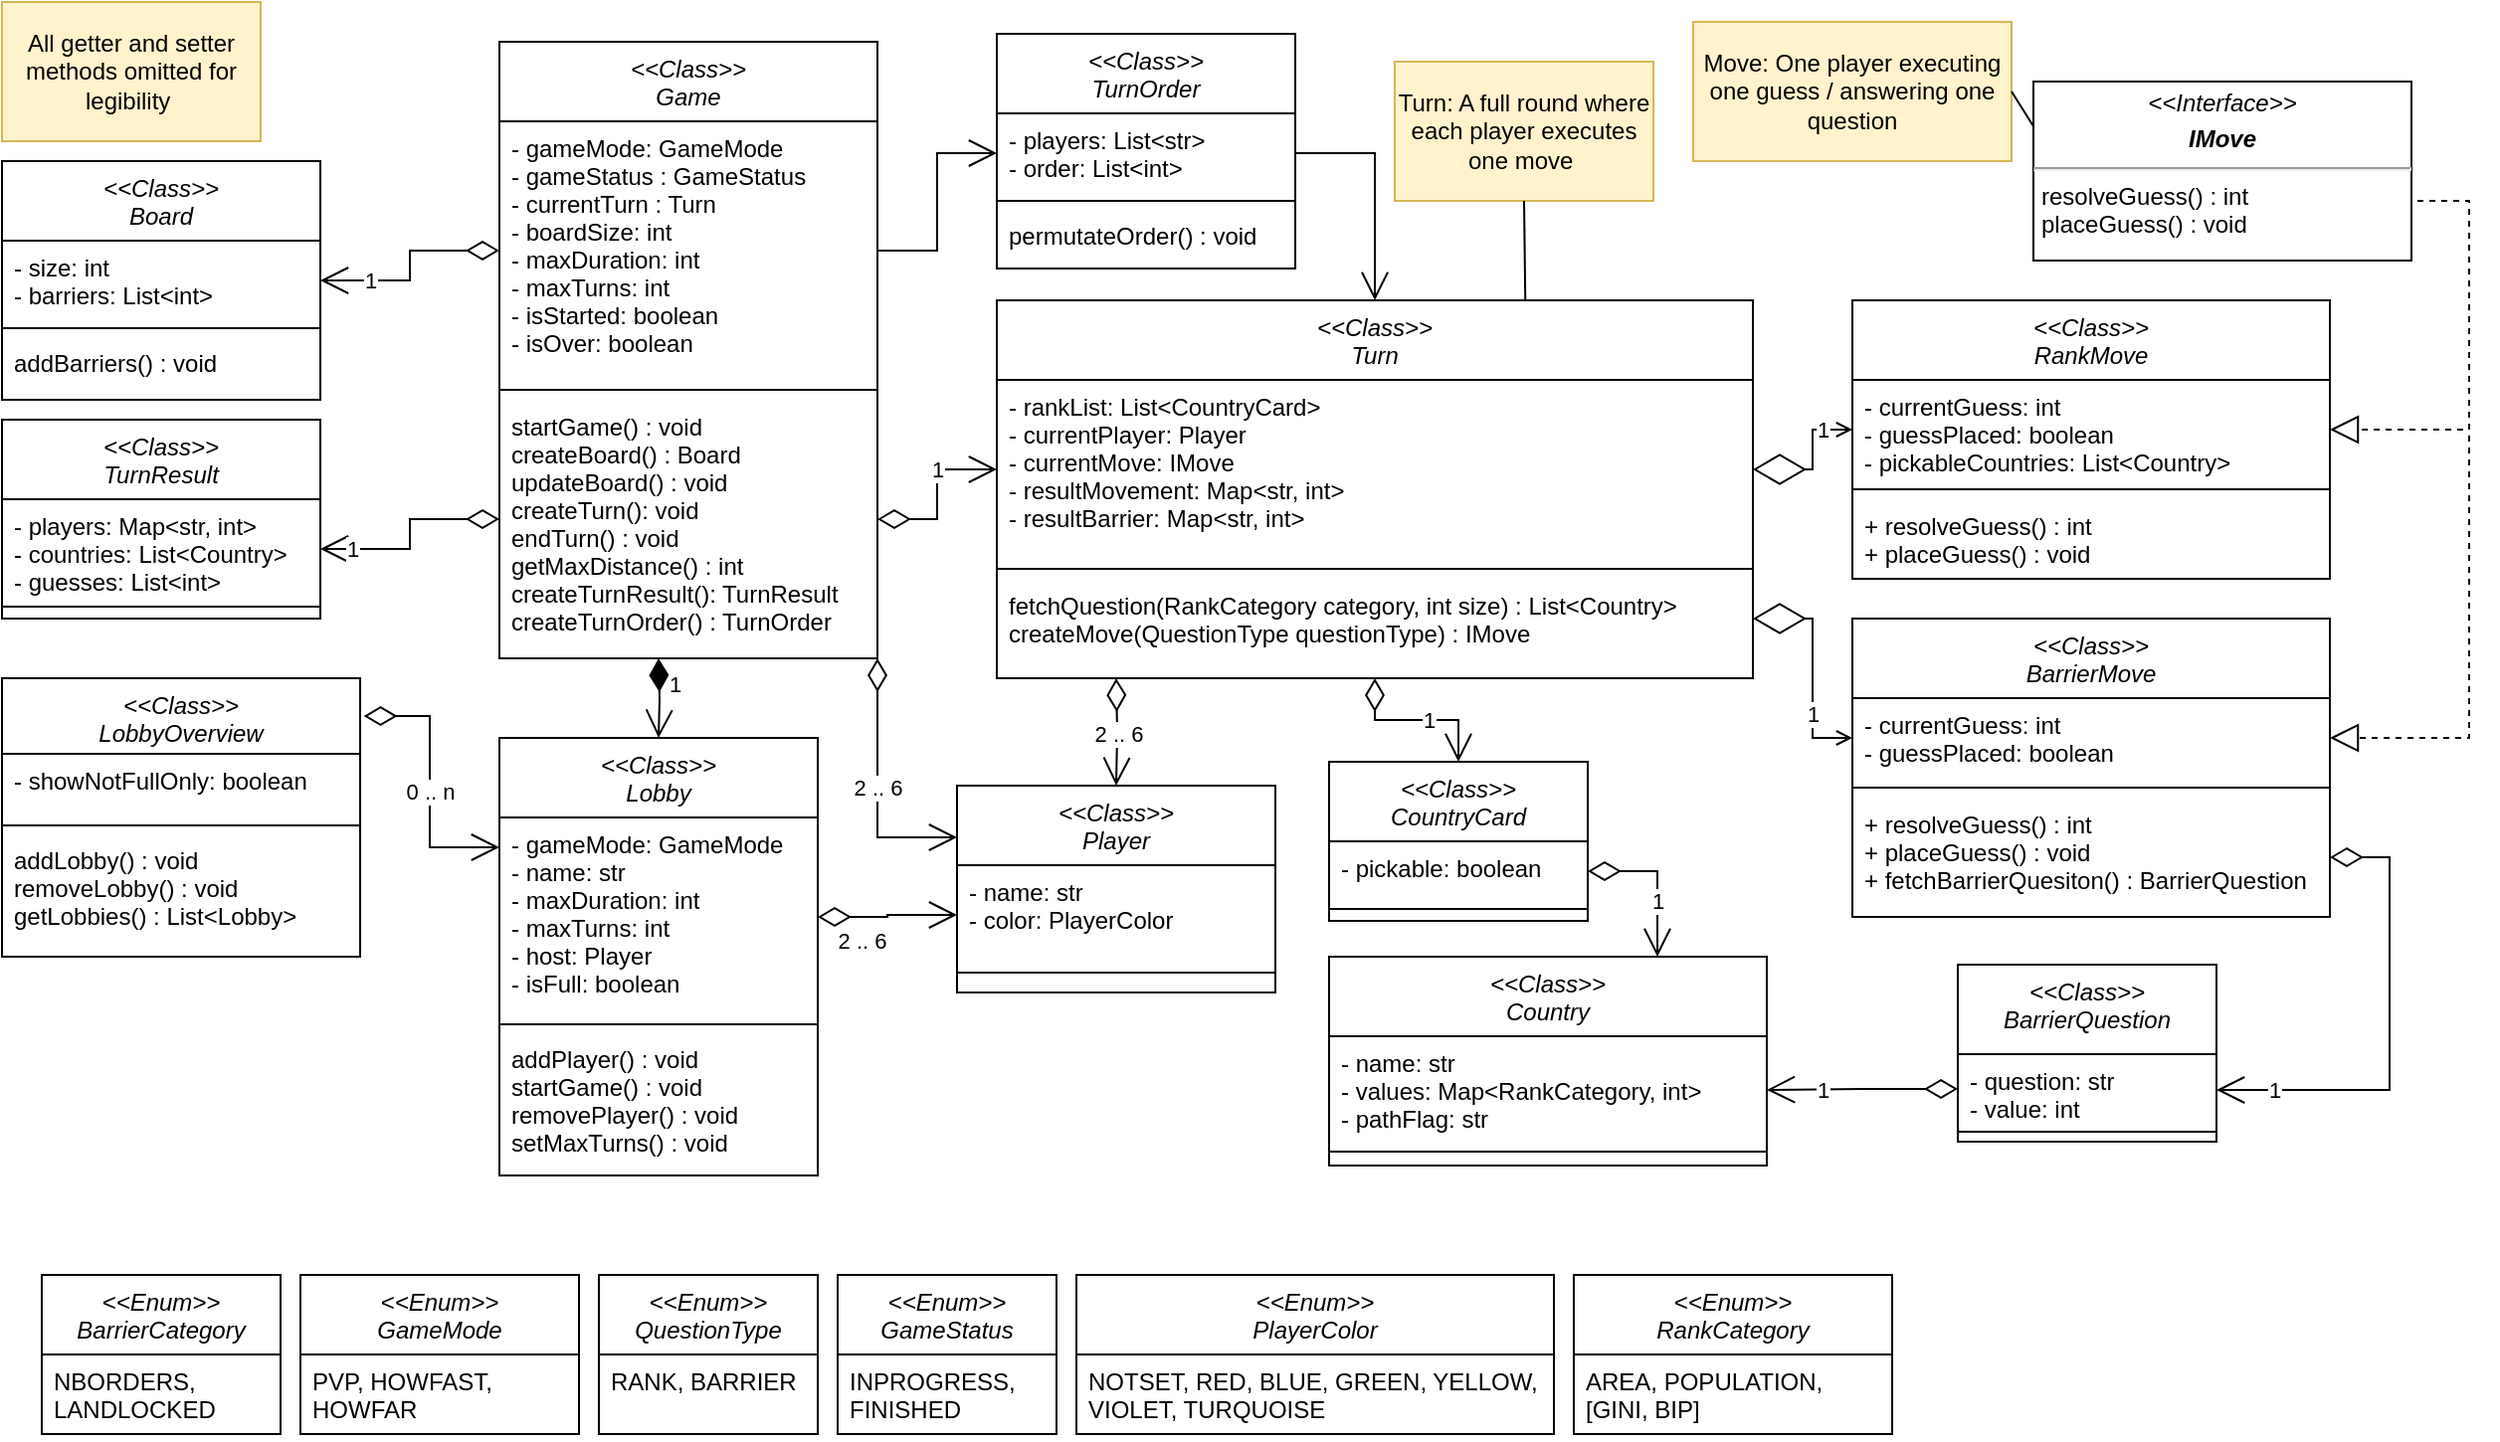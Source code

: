 <mxfile version="20.8.16" type="device"><diagram id="C5RBs43oDa-KdzZeNtuy" name="Page-1"><mxGraphModel dx="1975" dy="1074" grid="1" gridSize="10" guides="1" tooltips="1" connect="1" arrows="1" fold="1" page="1" pageScale="1" pageWidth="827" pageHeight="1169" math="0" shadow="0"><root><mxCell id="WIyWlLk6GJQsqaUBKTNV-0"/><mxCell id="WIyWlLk6GJQsqaUBKTNV-1" parent="WIyWlLk6GJQsqaUBKTNV-0"/><mxCell id="HiqtWE5lyesFxOpoId12-0" value="&lt;&lt;Class&gt;&gt;&#10;Lobby" style="swimlane;fontStyle=2;align=center;verticalAlign=top;childLayout=stackLayout;horizontal=1;startSize=40;horizontalStack=0;resizeParent=1;resizeLast=0;collapsible=1;marginBottom=0;rounded=0;shadow=0;strokeWidth=1;" parent="WIyWlLk6GJQsqaUBKTNV-1" vertex="1"><mxGeometry x="280" y="390" width="160" height="220" as="geometry"><mxRectangle x="230" y="140" width="160" height="26" as="alternateBounds"/></mxGeometry></mxCell><mxCell id="HiqtWE5lyesFxOpoId12-1" value="- gameMode: GameMode&#10;- name: str&#10;- maxDuration: int&#10;- maxTurns: int&#10;- host: Player&#10;- isFull: boolean" style="text;align=left;verticalAlign=top;spacingLeft=4;spacingRight=4;overflow=hidden;rotatable=0;points=[[0,0.5],[1,0.5]];portConstraint=eastwest;" parent="HiqtWE5lyesFxOpoId12-0" vertex="1"><mxGeometry y="40" width="160" height="100" as="geometry"/></mxCell><mxCell id="HiqtWE5lyesFxOpoId12-2" value="" style="line;html=1;strokeWidth=1;align=left;verticalAlign=middle;spacingTop=-1;spacingLeft=3;spacingRight=3;rotatable=0;labelPosition=right;points=[];portConstraint=eastwest;" parent="HiqtWE5lyesFxOpoId12-0" vertex="1"><mxGeometry y="140" width="160" height="8" as="geometry"/></mxCell><mxCell id="6ec-uytRPLtvJQE9oPAD-21" value="addPlayer() : void&#10;startGame() : void&#10;removePlayer() : void&#10;setMaxTurns() : void" style="text;align=left;verticalAlign=top;spacingLeft=4;spacingRight=4;overflow=hidden;rotatable=0;points=[[0,0.5],[1,0.5]];portConstraint=eastwest;" parent="HiqtWE5lyesFxOpoId12-0" vertex="1"><mxGeometry y="148" width="160" height="72" as="geometry"/></mxCell><mxCell id="HiqtWE5lyesFxOpoId12-6" value="&lt;&lt;Class&gt;&gt;&#10;Player" style="swimlane;fontStyle=2;align=center;verticalAlign=top;childLayout=stackLayout;horizontal=1;startSize=40;horizontalStack=0;resizeParent=1;resizeLast=0;collapsible=1;marginBottom=0;rounded=0;shadow=0;strokeWidth=1;" parent="WIyWlLk6GJQsqaUBKTNV-1" vertex="1"><mxGeometry x="510" y="414" width="160" height="104" as="geometry"><mxRectangle x="230" y="140" width="160" height="26" as="alternateBounds"/></mxGeometry></mxCell><mxCell id="HiqtWE5lyesFxOpoId12-7" value="- name: str&#10;- color: PlayerColor" style="text;align=left;verticalAlign=top;spacingLeft=4;spacingRight=4;overflow=hidden;rotatable=0;points=[[0,0.5],[1,0.5]];portConstraint=eastwest;" parent="HiqtWE5lyesFxOpoId12-6" vertex="1"><mxGeometry y="40" width="160" height="50" as="geometry"/></mxCell><mxCell id="HiqtWE5lyesFxOpoId12-8" value="" style="line;html=1;strokeWidth=1;align=left;verticalAlign=middle;spacingTop=-1;spacingLeft=3;spacingRight=3;rotatable=0;labelPosition=right;points=[];portConstraint=eastwest;" parent="HiqtWE5lyesFxOpoId12-6" vertex="1"><mxGeometry y="90" width="160" height="8" as="geometry"/></mxCell><mxCell id="HiqtWE5lyesFxOpoId12-12" value="&lt;&lt;Class&gt;&gt;&#10;LobbyOverview" style="swimlane;fontStyle=2;align=center;verticalAlign=top;childLayout=stackLayout;horizontal=1;startSize=38;horizontalStack=0;resizeParent=1;resizeLast=0;collapsible=1;marginBottom=0;rounded=0;shadow=0;strokeWidth=1;" parent="WIyWlLk6GJQsqaUBKTNV-1" vertex="1"><mxGeometry x="30" y="360" width="180" height="140" as="geometry"><mxRectangle x="230" y="140" width="160" height="26" as="alternateBounds"/></mxGeometry></mxCell><mxCell id="6ec-uytRPLtvJQE9oPAD-24" value="- showNotFullOnly: boolean" style="text;align=left;verticalAlign=top;spacingLeft=4;spacingRight=4;overflow=hidden;rotatable=0;points=[[0,0.5],[1,0.5]];portConstraint=eastwest;" parent="HiqtWE5lyesFxOpoId12-12" vertex="1"><mxGeometry y="38" width="180" height="32" as="geometry"/></mxCell><mxCell id="HiqtWE5lyesFxOpoId12-14" value="" style="line;html=1;strokeWidth=1;align=left;verticalAlign=middle;spacingTop=-1;spacingLeft=3;spacingRight=3;rotatable=0;labelPosition=right;points=[];portConstraint=eastwest;" parent="HiqtWE5lyesFxOpoId12-12" vertex="1"><mxGeometry y="70" width="180" height="8" as="geometry"/></mxCell><mxCell id="6ec-uytRPLtvJQE9oPAD-25" value="addLobby() : void&#10;removeLobby() : void&#10;getLobbies() : List&lt;Lobby&gt;" style="text;align=left;verticalAlign=top;spacingLeft=4;spacingRight=4;overflow=hidden;rotatable=0;points=[[0,0.5],[1,0.5]];portConstraint=eastwest;" parent="HiqtWE5lyesFxOpoId12-12" vertex="1"><mxGeometry y="78" width="180" height="62" as="geometry"/></mxCell><mxCell id="HiqtWE5lyesFxOpoId12-15" value="&lt;&lt;Class&gt;&gt;&#10;Board" style="swimlane;fontStyle=2;align=center;verticalAlign=top;childLayout=stackLayout;horizontal=1;startSize=40;horizontalStack=0;resizeParent=1;resizeLast=0;collapsible=1;marginBottom=0;rounded=0;shadow=0;strokeWidth=1;" parent="WIyWlLk6GJQsqaUBKTNV-1" vertex="1"><mxGeometry x="30" y="100" width="160" height="120" as="geometry"><mxRectangle x="230" y="140" width="160" height="26" as="alternateBounds"/></mxGeometry></mxCell><mxCell id="HiqtWE5lyesFxOpoId12-16" value="- size: int&#10;- barriers: List&lt;int&gt;" style="text;align=left;verticalAlign=top;spacingLeft=4;spacingRight=4;overflow=hidden;rotatable=0;points=[[0,0.5],[1,0.5]];portConstraint=eastwest;" parent="HiqtWE5lyesFxOpoId12-15" vertex="1"><mxGeometry y="40" width="160" height="40" as="geometry"/></mxCell><mxCell id="HiqtWE5lyesFxOpoId12-17" value="" style="line;html=1;strokeWidth=1;align=left;verticalAlign=middle;spacingTop=-1;spacingLeft=3;spacingRight=3;rotatable=0;labelPosition=right;points=[];portConstraint=eastwest;" parent="HiqtWE5lyesFxOpoId12-15" vertex="1"><mxGeometry y="80" width="160" height="8" as="geometry"/></mxCell><mxCell id="6ec-uytRPLtvJQE9oPAD-1" value="addBarriers() : void" style="text;align=left;verticalAlign=top;spacingLeft=4;spacingRight=4;overflow=hidden;rotatable=0;points=[[0,0.5],[1,0.5]];portConstraint=eastwest;" parent="HiqtWE5lyesFxOpoId12-15" vertex="1"><mxGeometry y="88" width="160" height="32" as="geometry"/></mxCell><mxCell id="HiqtWE5lyesFxOpoId12-18" value="&lt;&lt;Class&gt;&gt;&#10;TurnResult" style="swimlane;fontStyle=2;align=center;verticalAlign=top;childLayout=stackLayout;horizontal=1;startSize=40;horizontalStack=0;resizeParent=1;resizeLast=0;collapsible=1;marginBottom=0;rounded=0;shadow=0;strokeWidth=1;" parent="WIyWlLk6GJQsqaUBKTNV-1" vertex="1"><mxGeometry x="30" y="230" width="160" height="100" as="geometry"><mxRectangle x="230" y="140" width="160" height="26" as="alternateBounds"/></mxGeometry></mxCell><mxCell id="HiqtWE5lyesFxOpoId12-19" value="- players: Map&lt;str, int&gt;&#10;- countries: List&lt;Country&gt;&#10;- guesses: List&lt;int&gt;" style="text;align=left;verticalAlign=top;spacingLeft=4;spacingRight=4;overflow=hidden;rotatable=0;points=[[0,0.5],[1,0.5]];portConstraint=eastwest;" parent="HiqtWE5lyesFxOpoId12-18" vertex="1"><mxGeometry y="40" width="160" height="50" as="geometry"/></mxCell><mxCell id="HiqtWE5lyesFxOpoId12-20" value="" style="line;html=1;strokeWidth=1;align=left;verticalAlign=middle;spacingTop=-1;spacingLeft=3;spacingRight=3;rotatable=0;labelPosition=right;points=[];portConstraint=eastwest;" parent="HiqtWE5lyesFxOpoId12-18" vertex="1"><mxGeometry y="90" width="160" height="8" as="geometry"/></mxCell><mxCell id="HiqtWE5lyesFxOpoId12-22" value="&lt;&lt;Enum&gt;&gt;&#10;PlayerColor" style="swimlane;fontStyle=2;align=center;verticalAlign=top;childLayout=stackLayout;horizontal=1;startSize=40;horizontalStack=0;resizeParent=1;resizeLast=0;collapsible=1;marginBottom=0;rounded=0;shadow=0;strokeWidth=1;" parent="WIyWlLk6GJQsqaUBKTNV-1" vertex="1"><mxGeometry x="570" y="660" width="240" height="80" as="geometry"><mxRectangle x="230" y="140" width="160" height="26" as="alternateBounds"/></mxGeometry></mxCell><mxCell id="HiqtWE5lyesFxOpoId12-23" value="NOTSET, RED, BLUE, GREEN, YELLOW, VIOLET, TURQUOISE" style="text;align=left;verticalAlign=top;spacingLeft=4;spacingRight=4;overflow=hidden;rotatable=0;points=[[0,0.5],[1,0.5]];portConstraint=eastwest;whiteSpace=wrap;" parent="HiqtWE5lyesFxOpoId12-22" vertex="1"><mxGeometry y="40" width="240" height="40" as="geometry"/></mxCell><mxCell id="HiqtWE5lyesFxOpoId12-28" value="&lt;&lt;Class&gt;&gt;&#10;BarrierQuestion" style="swimlane;fontStyle=2;align=center;verticalAlign=top;childLayout=stackLayout;horizontal=1;startSize=45;horizontalStack=0;resizeParent=1;resizeLast=0;collapsible=1;marginBottom=0;rounded=0;shadow=0;strokeWidth=1;" parent="WIyWlLk6GJQsqaUBKTNV-1" vertex="1"><mxGeometry x="1013" y="504" width="130" height="89" as="geometry"><mxRectangle x="230" y="140" width="160" height="26" as="alternateBounds"/></mxGeometry></mxCell><mxCell id="HiqtWE5lyesFxOpoId12-29" value="- question: str&#10;- value: int" style="text;align=left;verticalAlign=top;spacingLeft=4;spacingRight=4;overflow=hidden;rotatable=0;points=[[0,0.5],[1,0.5]];portConstraint=eastwest;" parent="HiqtWE5lyesFxOpoId12-28" vertex="1"><mxGeometry y="45" width="130" height="35" as="geometry"/></mxCell><mxCell id="HiqtWE5lyesFxOpoId12-30" value="" style="line;html=1;strokeWidth=1;align=left;verticalAlign=middle;spacingTop=-1;spacingLeft=3;spacingRight=3;rotatable=0;labelPosition=right;points=[];portConstraint=eastwest;" parent="HiqtWE5lyesFxOpoId12-28" vertex="1"><mxGeometry y="80" width="130" height="8" as="geometry"/></mxCell><mxCell id="HiqtWE5lyesFxOpoId12-34" value="&lt;&lt;Class&gt;&gt;&#10;Country" style="swimlane;fontStyle=2;align=center;verticalAlign=top;childLayout=stackLayout;horizontal=1;startSize=40;horizontalStack=0;resizeParent=1;resizeLast=0;collapsible=1;marginBottom=0;rounded=0;shadow=0;strokeWidth=1;" parent="WIyWlLk6GJQsqaUBKTNV-1" vertex="1"><mxGeometry x="697" y="500" width="220" height="105" as="geometry"><mxRectangle x="230" y="140" width="160" height="26" as="alternateBounds"/></mxGeometry></mxCell><mxCell id="HiqtWE5lyesFxOpoId12-35" value="- name: str&#10;- values: Map&lt;RankCategory, int&gt;&#10;- pathFlag: str" style="text;align=left;verticalAlign=top;spacingLeft=4;spacingRight=4;overflow=hidden;rotatable=0;points=[[0,0.5],[1,0.5]];portConstraint=eastwest;" parent="HiqtWE5lyesFxOpoId12-34" vertex="1"><mxGeometry y="40" width="220" height="54" as="geometry"/></mxCell><mxCell id="HiqtWE5lyesFxOpoId12-36" value="" style="line;html=1;strokeWidth=1;align=left;verticalAlign=middle;spacingTop=-1;spacingLeft=3;spacingRight=3;rotatable=0;labelPosition=right;points=[];portConstraint=eastwest;" parent="HiqtWE5lyesFxOpoId12-34" vertex="1"><mxGeometry y="94" width="220" height="8" as="geometry"/></mxCell><mxCell id="HiqtWE5lyesFxOpoId12-41" value="&lt;&lt;Class&gt;&gt;&#10;Game" style="swimlane;fontStyle=2;align=center;verticalAlign=top;childLayout=stackLayout;horizontal=1;startSize=40;horizontalStack=0;resizeParent=1;resizeLast=0;collapsible=1;marginBottom=0;rounded=0;shadow=0;strokeWidth=1;" parent="WIyWlLk6GJQsqaUBKTNV-1" vertex="1"><mxGeometry x="280" y="40" width="190" height="310" as="geometry"><mxRectangle x="230" y="140" width="160" height="26" as="alternateBounds"/></mxGeometry></mxCell><mxCell id="HiqtWE5lyesFxOpoId12-60" value="- gameMode: GameMode&#10;- gameStatus : GameStatus&#10;- currentTurn : Turn&#10;- boardSize: int&#10;- maxDuration: int&#10;- maxTurns: int&#10;- isStarted: boolean&#10;- isOver: boolean" style="text;align=left;verticalAlign=top;spacingLeft=4;spacingRight=4;overflow=hidden;rotatable=0;points=[[0,0.5],[1,0.5]];portConstraint=eastwest;" parent="HiqtWE5lyesFxOpoId12-41" vertex="1"><mxGeometry y="40" width="190" height="130" as="geometry"/></mxCell><mxCell id="HiqtWE5lyesFxOpoId12-45" style="line;html=1;strokeWidth=1;align=left;verticalAlign=middle;spacingTop=-1;spacingLeft=3;spacingRight=3;rotatable=0;labelPosition=right;points=[];portConstraint=eastwest;" parent="HiqtWE5lyesFxOpoId12-41" vertex="1"><mxGeometry y="170" width="190" height="10" as="geometry"/></mxCell><mxCell id="HiqtWE5lyesFxOpoId12-47" value="startGame() : void&#10;createBoard() : Board&#10;updateBoard() : void&#10;createTurn(): void&#10;endTurn() : void&#10;getMaxDistance() : int&#10;createTurnResult(): TurnResult&#10;createTurnOrder() : TurnOrder" style="text;align=left;verticalAlign=top;spacingLeft=4;spacingRight=4;overflow=hidden;rotatable=0;points=[[0,0.5],[1,0.5]];portConstraint=eastwest;" parent="HiqtWE5lyesFxOpoId12-41" vertex="1"><mxGeometry y="180" width="190" height="120" as="geometry"/></mxCell><mxCell id="HiqtWE5lyesFxOpoId12-51" value="&lt;&lt;Class&gt;&gt;&#10;Turn" style="swimlane;fontStyle=2;align=center;verticalAlign=top;childLayout=stackLayout;horizontal=1;startSize=40;horizontalStack=0;resizeParent=1;resizeLast=0;collapsible=1;marginBottom=0;rounded=0;shadow=0;strokeWidth=1;" parent="WIyWlLk6GJQsqaUBKTNV-1" vertex="1"><mxGeometry x="530" y="170" width="380" height="190" as="geometry"><mxRectangle x="230" y="140" width="160" height="26" as="alternateBounds"/></mxGeometry></mxCell><mxCell id="HiqtWE5lyesFxOpoId12-42" value="- rankList: List&lt;CountryCard&gt;&#10;- currentPlayer: Player&#10;- currentMove: IMove&#10;- resultMovement: Map&lt;str, int&gt;&#10;- resultBarrier: Map&lt;str, int&gt;&#10;" style="text;align=left;verticalAlign=top;spacingLeft=4;spacingRight=4;overflow=hidden;rotatable=0;points=[[0,0.5],[1,0.5]];portConstraint=eastwest;" parent="HiqtWE5lyesFxOpoId12-51" vertex="1"><mxGeometry y="40" width="380" height="90" as="geometry"/></mxCell><mxCell id="HiqtWE5lyesFxOpoId12-57" style="line;html=1;strokeWidth=1;align=left;verticalAlign=middle;spacingTop=-1;spacingLeft=3;spacingRight=3;rotatable=0;labelPosition=right;points=[];portConstraint=eastwest;" parent="HiqtWE5lyesFxOpoId12-51" vertex="1"><mxGeometry y="130" width="380" height="10" as="geometry"/></mxCell><mxCell id="HiqtWE5lyesFxOpoId12-62" value="fetchQuestion(RankCategory category, int size) : List&lt;Country&gt;&#10;createMove(QuestionType questionType) : IMove" style="text;align=left;verticalAlign=top;spacingLeft=4;spacingRight=4;overflow=hidden;rotatable=0;points=[[0,0.5],[1,0.5]];portConstraint=eastwest;" parent="HiqtWE5lyesFxOpoId12-51" vertex="1"><mxGeometry y="140" width="380" height="40" as="geometry"/></mxCell><mxCell id="6ec-uytRPLtvJQE9oPAD-2" value="1" style="endArrow=open;html=1;endSize=12;startArrow=diamondThin;startSize=14;startFill=0;edgeStyle=orthogonalEdgeStyle;align=center;verticalAlign=middle;rounded=0;exitX=0;exitY=0.5;exitDx=0;exitDy=0;entryX=1;entryY=0.5;entryDx=0;entryDy=0;labelBackgroundColor=default;" parent="WIyWlLk6GJQsqaUBKTNV-1" source="HiqtWE5lyesFxOpoId12-60" target="HiqtWE5lyesFxOpoId12-16" edge="1"><mxGeometry x="0.527" relative="1" as="geometry"><mxPoint x="650" y="572.5" as="sourcePoint"/><mxPoint x="720" y="577.483" as="targetPoint"/><mxPoint as="offset"/></mxGeometry></mxCell><mxCell id="6ec-uytRPLtvJQE9oPAD-3" value="1" style="endArrow=open;html=1;endSize=12;startArrow=diamondThin;startSize=14;startFill=0;edgeStyle=orthogonalEdgeStyle;align=center;verticalAlign=middle;rounded=0;exitX=0;exitY=0.5;exitDx=0;exitDy=0;entryX=1;entryY=0.5;entryDx=0;entryDy=0;labelBackgroundColor=default;" parent="WIyWlLk6GJQsqaUBKTNV-1" source="HiqtWE5lyesFxOpoId12-47" target="HiqtWE5lyesFxOpoId12-19" edge="1"><mxGeometry x="0.7" relative="1" as="geometry"><mxPoint x="280.48" y="199.28" as="sourcePoint"/><mxPoint x="200.0" y="195" as="targetPoint"/><mxPoint as="offset"/></mxGeometry></mxCell><mxCell id="6ec-uytRPLtvJQE9oPAD-4" value="2 .. 6" style="endArrow=open;html=1;endSize=12;startArrow=diamondThin;startSize=14;startFill=0;edgeStyle=orthogonalEdgeStyle;align=center;verticalAlign=middle;rounded=0;entryX=0;entryY=0.25;entryDx=0;entryDy=0;labelBackgroundColor=default;exitX=1;exitY=1;exitDx=0;exitDy=0;" parent="WIyWlLk6GJQsqaUBKTNV-1" source="HiqtWE5lyesFxOpoId12-41" target="HiqtWE5lyesFxOpoId12-6" edge="1"><mxGeometry relative="1" as="geometry"><mxPoint x="430" y="360" as="sourcePoint"/><mxPoint x="190.03" y="399" as="targetPoint"/></mxGeometry></mxCell><mxCell id="6ec-uytRPLtvJQE9oPAD-8" value="1" style="endArrow=open;html=1;endSize=12;startArrow=diamondThin;startSize=14;startFill=0;edgeStyle=orthogonalEdgeStyle;align=center;verticalAlign=middle;rounded=0;entryX=0;entryY=0.5;entryDx=0;entryDy=0;labelBackgroundColor=default;exitX=1;exitY=0.5;exitDx=0;exitDy=0;" parent="WIyWlLk6GJQsqaUBKTNV-1" source="HiqtWE5lyesFxOpoId12-47" target="HiqtWE5lyesFxOpoId12-42" edge="1"><mxGeometry x="0.294" relative="1" as="geometry"><mxPoint x="510" y="695" as="sourcePoint"/><mxPoint x="790" y="724.5" as="targetPoint"/><mxPoint as="offset"/></mxGeometry></mxCell><mxCell id="6ec-uytRPLtvJQE9oPAD-10" value="1" style="endArrow=open;html=1;endSize=12;startArrow=diamondThin;startSize=14;startFill=0;align=center;verticalAlign=middle;rounded=0;entryX=1;entryY=0.5;entryDx=0;entryDy=0;labelBackgroundColor=default;exitX=0;exitY=0.5;exitDx=0;exitDy=0;edgeStyle=orthogonalEdgeStyle;" parent="WIyWlLk6GJQsqaUBKTNV-1" source="HiqtWE5lyesFxOpoId12-29" target="HiqtWE5lyesFxOpoId12-35" edge="1"><mxGeometry x="0.42" relative="1" as="geometry"><mxPoint x="920" y="499.99" as="sourcePoint"/><mxPoint x="790" y="552.0" as="targetPoint"/><mxPoint as="offset"/></mxGeometry></mxCell><mxCell id="6ec-uytRPLtvJQE9oPAD-12" value="1" style="endArrow=open;html=1;endSize=12;startArrow=diamondThin;startSize=14;startFill=0;edgeStyle=orthogonalEdgeStyle;align=center;verticalAlign=middle;rounded=0;labelBackgroundColor=default;entryX=1;entryY=0.5;entryDx=0;entryDy=0;exitX=1;exitY=0.5;exitDx=0;exitDy=0;" parent="WIyWlLk6GJQsqaUBKTNV-1" source="2-O8LLjPzu8e6jyZTZ7w-19" target="HiqtWE5lyesFxOpoId12-29" edge="1"><mxGeometry x="0.748" relative="1" as="geometry"><mxPoint x="1530" y="500" as="sourcePoint"/><mxPoint x="1120" y="610" as="targetPoint"/><mxPoint as="offset"/><Array as="points"><mxPoint x="1230" y="450"/><mxPoint x="1230" y="567"/><mxPoint x="1143" y="567"/></Array></mxGeometry></mxCell><mxCell id="6ec-uytRPLtvJQE9oPAD-13" value="&lt;&lt;Enum&gt;&gt;&#10;RankCategory" style="swimlane;fontStyle=2;align=center;verticalAlign=top;childLayout=stackLayout;horizontal=1;startSize=40;horizontalStack=0;resizeParent=1;resizeLast=0;collapsible=1;marginBottom=0;rounded=0;shadow=0;strokeWidth=1;" parent="WIyWlLk6GJQsqaUBKTNV-1" vertex="1"><mxGeometry x="820" y="660" width="160" height="80" as="geometry"><mxRectangle x="230" y="140" width="160" height="26" as="alternateBounds"/></mxGeometry></mxCell><mxCell id="6ec-uytRPLtvJQE9oPAD-14" value="AREA, POPULATION,&#10;[GINI, BIP]" style="text;align=left;verticalAlign=top;spacingLeft=4;spacingRight=4;overflow=hidden;rotatable=0;points=[[0,0.5],[1,0.5]];portConstraint=eastwest;" parent="6ec-uytRPLtvJQE9oPAD-13" vertex="1"><mxGeometry y="40" width="160" height="40" as="geometry"/></mxCell><mxCell id="6ec-uytRPLtvJQE9oPAD-15" value="&lt;&lt;Enum&gt;&gt;&#10;BarrierCategory" style="swimlane;fontStyle=2;align=center;verticalAlign=top;childLayout=stackLayout;horizontal=1;startSize=40;horizontalStack=0;resizeParent=1;resizeLast=0;collapsible=1;marginBottom=0;rounded=0;shadow=0;strokeWidth=1;" parent="WIyWlLk6GJQsqaUBKTNV-1" vertex="1"><mxGeometry x="50" y="660" width="120" height="80" as="geometry"><mxRectangle x="230" y="140" width="160" height="26" as="alternateBounds"/></mxGeometry></mxCell><mxCell id="6ec-uytRPLtvJQE9oPAD-16" value="NBORDERS,&#10;LANDLOCKED" style="text;align=left;verticalAlign=top;spacingLeft=4;spacingRight=4;overflow=hidden;rotatable=0;points=[[0,0.5],[1,0.5]];portConstraint=eastwest;whiteSpace=wrap;" parent="6ec-uytRPLtvJQE9oPAD-15" vertex="1"><mxGeometry y="40" width="120" height="40" as="geometry"/></mxCell><mxCell id="6ec-uytRPLtvJQE9oPAD-17" value="&lt;&lt;Enum&gt;&gt;&#10;GameMode" style="swimlane;fontStyle=2;align=center;verticalAlign=top;childLayout=stackLayout;horizontal=1;startSize=40;horizontalStack=0;resizeParent=1;resizeLast=0;collapsible=1;marginBottom=0;rounded=0;shadow=0;strokeWidth=1;" parent="WIyWlLk6GJQsqaUBKTNV-1" vertex="1"><mxGeometry x="180" y="660" width="140" height="80" as="geometry"><mxRectangle x="20" y="1010" width="160" height="26" as="alternateBounds"/></mxGeometry></mxCell><mxCell id="6ec-uytRPLtvJQE9oPAD-20" value="PVP, HOWFAST, HOWFAR" style="text;align=left;verticalAlign=top;spacingLeft=4;spacingRight=4;overflow=hidden;rotatable=0;points=[[0,0.5],[1,0.5]];portConstraint=eastwest;whiteSpace=wrap;" parent="6ec-uytRPLtvJQE9oPAD-17" vertex="1"><mxGeometry y="40" width="140" height="40" as="geometry"/></mxCell><mxCell id="6ec-uytRPLtvJQE9oPAD-22" value="2 .. 6" style="endArrow=open;html=1;endSize=12;startArrow=diamondThin;startSize=14;startFill=0;edgeStyle=orthogonalEdgeStyle;align=center;verticalAlign=middle;rounded=0;entryX=0;entryY=0.5;entryDx=0;entryDy=0;labelBackgroundColor=default;exitX=1;exitY=0.5;exitDx=0;exitDy=0;" parent="WIyWlLk6GJQsqaUBKTNV-1" source="HiqtWE5lyesFxOpoId12-1" target="HiqtWE5lyesFxOpoId12-7" edge="1"><mxGeometry x="-0.398" y="-12" relative="1" as="geometry"><mxPoint x="350" y="385" as="sourcePoint"/><mxPoint x="200" y="537.0" as="targetPoint"/><mxPoint as="offset"/></mxGeometry></mxCell><mxCell id="6ec-uytRPLtvJQE9oPAD-23" value="2 .. 6" style="endArrow=open;html=1;endSize=12;startArrow=diamondThin;startSize=14;startFill=0;edgeStyle=orthogonalEdgeStyle;align=center;verticalAlign=middle;rounded=0;labelBackgroundColor=default;entryX=0.5;entryY=0;entryDx=0;entryDy=0;" parent="WIyWlLk6GJQsqaUBKTNV-1" target="HiqtWE5lyesFxOpoId12-6" edge="1"><mxGeometry relative="1" as="geometry"><mxPoint x="590" y="360" as="sourcePoint"/><mxPoint x="190" y="519" as="targetPoint"/></mxGeometry></mxCell><mxCell id="6ec-uytRPLtvJQE9oPAD-26" value="0 .. n" style="endArrow=open;html=1;endSize=12;startArrow=diamondThin;startSize=14;startFill=0;edgeStyle=orthogonalEdgeStyle;align=center;verticalAlign=middle;rounded=0;labelBackgroundColor=default;exitX=1.01;exitY=0.136;exitDx=0;exitDy=0;exitPerimeter=0;entryX=0;entryY=0.25;entryDx=0;entryDy=0;" parent="WIyWlLk6GJQsqaUBKTNV-1" source="HiqtWE5lyesFxOpoId12-12" target="HiqtWE5lyesFxOpoId12-0" edge="1"><mxGeometry x="0.067" relative="1" as="geometry"><mxPoint x="350" y="385" as="sourcePoint"/><mxPoint x="260" y="630" as="targetPoint"/><mxPoint as="offset"/></mxGeometry></mxCell><mxCell id="6ec-uytRPLtvJQE9oPAD-27" value="1" style="endArrow=open;html=1;endSize=12;startArrow=diamondThin;startSize=14;startFill=1;edgeStyle=orthogonalEdgeStyle;align=center;verticalAlign=middle;rounded=0;entryX=0.5;entryY=0;entryDx=0;entryDy=0;labelBackgroundColor=none;" parent="WIyWlLk6GJQsqaUBKTNV-1" target="HiqtWE5lyesFxOpoId12-0" edge="1"><mxGeometry x="-0.273" y="5" relative="1" as="geometry"><mxPoint x="360" y="350" as="sourcePoint"/><mxPoint x="510.0" y="670.0" as="targetPoint"/><mxPoint x="3" y="-1" as="offset"/></mxGeometry></mxCell><mxCell id="aE28qoVk_FHLMPGTPee0-0" value="&lt;&lt;Class&gt;&gt;&#10;TurnOrder" style="swimlane;fontStyle=2;align=center;verticalAlign=top;childLayout=stackLayout;horizontal=1;startSize=40;horizontalStack=0;resizeParent=1;resizeLast=0;collapsible=1;marginBottom=0;rounded=0;shadow=0;strokeWidth=1;" parent="WIyWlLk6GJQsqaUBKTNV-1" vertex="1"><mxGeometry x="530" y="36" width="150" height="118" as="geometry"><mxRectangle x="230" y="140" width="160" height="26" as="alternateBounds"/></mxGeometry></mxCell><mxCell id="aE28qoVk_FHLMPGTPee0-1" value="- players: List&lt;str&gt;&#10;- order: List&lt;int&gt;" style="text;align=left;verticalAlign=top;spacingLeft=4;spacingRight=4;overflow=hidden;rotatable=0;points=[[0,0.5],[1,0.5]];portConstraint=eastwest;" parent="aE28qoVk_FHLMPGTPee0-0" vertex="1"><mxGeometry y="40" width="150" height="40" as="geometry"/></mxCell><mxCell id="aE28qoVk_FHLMPGTPee0-2" value="" style="line;html=1;strokeWidth=1;align=left;verticalAlign=middle;spacingTop=-1;spacingLeft=3;spacingRight=3;rotatable=0;labelPosition=right;points=[];portConstraint=eastwest;" parent="aE28qoVk_FHLMPGTPee0-0" vertex="1"><mxGeometry y="80" width="150" height="8" as="geometry"/></mxCell><mxCell id="2-O8LLjPzu8e6jyZTZ7w-32" value="permutateOrder() : void" style="text;align=left;verticalAlign=top;spacingLeft=4;spacingRight=4;overflow=hidden;rotatable=0;points=[[0,0.5],[1,0.5]];portConstraint=eastwest;" vertex="1" parent="aE28qoVk_FHLMPGTPee0-0"><mxGeometry y="88" width="150" height="22" as="geometry"/></mxCell><mxCell id="aE28qoVk_FHLMPGTPee0-4" value="" style="endArrow=open;endFill=1;endSize=12;html=1;rounded=0;exitX=1;exitY=0.5;exitDx=0;exitDy=0;entryX=0;entryY=0.5;entryDx=0;entryDy=0;edgeStyle=orthogonalEdgeStyle;" parent="WIyWlLk6GJQsqaUBKTNV-1" source="HiqtWE5lyesFxOpoId12-60" target="aE28qoVk_FHLMPGTPee0-1" edge="1"><mxGeometry width="160" relative="1" as="geometry"><mxPoint x="350" y="280" as="sourcePoint"/><mxPoint x="510" y="280" as="targetPoint"/></mxGeometry></mxCell><mxCell id="2-O8LLjPzu8e6jyZTZ7w-0" value="" style="endArrow=open;endFill=1;endSize=12;html=1;rounded=0;exitX=1;exitY=0.5;exitDx=0;exitDy=0;entryX=0.5;entryY=0;entryDx=0;entryDy=0;edgeStyle=orthogonalEdgeStyle;" edge="1" parent="WIyWlLk6GJQsqaUBKTNV-1" source="aE28qoVk_FHLMPGTPee0-1" target="HiqtWE5lyesFxOpoId12-51"><mxGeometry width="160" relative="1" as="geometry"><mxPoint x="550" y="175" as="sourcePoint"/><mxPoint x="610" y="125" as="targetPoint"/></mxGeometry></mxCell><mxCell id="2-O8LLjPzu8e6jyZTZ7w-1" value="&lt;&lt;Class&gt;&gt;&#10;RankMove" style="swimlane;fontStyle=2;align=center;verticalAlign=top;childLayout=stackLayout;horizontal=1;startSize=40;horizontalStack=0;resizeParent=1;resizeLast=0;collapsible=1;marginBottom=0;rounded=0;shadow=0;strokeWidth=1;" vertex="1" parent="WIyWlLk6GJQsqaUBKTNV-1"><mxGeometry x="960" y="170" width="240" height="140" as="geometry"><mxRectangle x="230" y="140" width="160" height="26" as="alternateBounds"/></mxGeometry></mxCell><mxCell id="2-O8LLjPzu8e6jyZTZ7w-2" value="- currentGuess: int&#10;- guessPlaced: boolean&#10;- pickableCountries: List&lt;Country&gt;" style="text;align=left;verticalAlign=top;spacingLeft=4;spacingRight=4;overflow=hidden;rotatable=0;points=[[0,0.5],[1,0.5]];portConstraint=eastwest;" vertex="1" parent="2-O8LLjPzu8e6jyZTZ7w-1"><mxGeometry y="40" width="240" height="50" as="geometry"/></mxCell><mxCell id="2-O8LLjPzu8e6jyZTZ7w-3" style="line;html=1;strokeWidth=1;align=left;verticalAlign=middle;spacingTop=-1;spacingLeft=3;spacingRight=3;rotatable=0;labelPosition=right;points=[];portConstraint=eastwest;" vertex="1" parent="2-O8LLjPzu8e6jyZTZ7w-1"><mxGeometry y="90" width="240" height="10" as="geometry"/></mxCell><mxCell id="2-O8LLjPzu8e6jyZTZ7w-15" value="+ resolveGuess() : int&#10;+ placeGuess() : void&#10;" style="text;align=left;verticalAlign=top;spacingLeft=4;spacingRight=4;overflow=hidden;rotatable=0;points=[[0,0.5],[1,0.5]];portConstraint=eastwest;" vertex="1" parent="2-O8LLjPzu8e6jyZTZ7w-1"><mxGeometry y="100" width="240" height="40" as="geometry"/></mxCell><mxCell id="2-O8LLjPzu8e6jyZTZ7w-5" value="Turn: A full round where each player executes one move&amp;nbsp;" style="html=1;fillColor=#fff2cc;strokeColor=#d6b656;whiteSpace=wrap;" vertex="1" parent="WIyWlLk6GJQsqaUBKTNV-1"><mxGeometry x="730" y="50" width="130" height="70" as="geometry"/></mxCell><mxCell id="2-O8LLjPzu8e6jyZTZ7w-7" value="" style="endArrow=none;endFill=0;endSize=12;html=1;rounded=0;exitX=0.5;exitY=1;exitDx=0;exitDy=0;entryX=0.699;entryY=0;entryDx=0;entryDy=0;entryPerimeter=0;" edge="1" parent="WIyWlLk6GJQsqaUBKTNV-1" source="2-O8LLjPzu8e6jyZTZ7w-5" target="HiqtWE5lyesFxOpoId12-51"><mxGeometry width="160" relative="1" as="geometry"><mxPoint x="1080" y="10" as="sourcePoint"/><mxPoint x="1240" y="10" as="targetPoint"/></mxGeometry></mxCell><mxCell id="2-O8LLjPzu8e6jyZTZ7w-8" value="Move: One player executing one guess / answering one question" style="html=1;fillColor=#fff2cc;strokeColor=#d6b656;whiteSpace=wrap;" vertex="1" parent="WIyWlLk6GJQsqaUBKTNV-1"><mxGeometry x="880" y="30" width="160" height="70" as="geometry"/></mxCell><mxCell id="2-O8LLjPzu8e6jyZTZ7w-9" value="" style="endArrow=none;endFill=0;endSize=12;html=1;rounded=0;exitX=1;exitY=0.5;exitDx=0;exitDy=0;entryX=0;entryY=0.25;entryDx=0;entryDy=0;" edge="1" source="2-O8LLjPzu8e6jyZTZ7w-8" parent="WIyWlLk6GJQsqaUBKTNV-1" target="2-O8LLjPzu8e6jyZTZ7w-14"><mxGeometry width="160" relative="1" as="geometry"><mxPoint x="1410" y="10" as="sourcePoint"/><mxPoint x="1230" y="200" as="targetPoint"/></mxGeometry></mxCell><mxCell id="2-O8LLjPzu8e6jyZTZ7w-10" value="1" style="endArrow=diamondThin;endFill=0;endSize=24;html=1;entryX=1;entryY=0.5;entryDx=0;entryDy=0;startArrow=open;startFill=0;exitX=0;exitY=0.5;exitDx=0;exitDy=0;rounded=0;edgeStyle=orthogonalEdgeStyle;" edge="1" parent="WIyWlLk6GJQsqaUBKTNV-1" source="2-O8LLjPzu8e6jyZTZ7w-2" target="HiqtWE5lyesFxOpoId12-42"><mxGeometry x="-0.571" width="160" relative="1" as="geometry"><mxPoint x="1280" y="290" as="sourcePoint"/><mxPoint x="1240" y="390" as="targetPoint"/><Array as="points"><mxPoint x="940" y="235"/><mxPoint x="940" y="255"/></Array><mxPoint as="offset"/></mxGeometry></mxCell><mxCell id="2-O8LLjPzu8e6jyZTZ7w-11" value="&lt;&lt;Enum&gt;&gt;&#10;QuestionType" style="swimlane;fontStyle=2;align=center;verticalAlign=top;childLayout=stackLayout;horizontal=1;startSize=40;horizontalStack=0;resizeParent=1;resizeLast=0;collapsible=1;marginBottom=0;rounded=0;shadow=0;strokeWidth=1;whiteSpace=wrap;" vertex="1" parent="WIyWlLk6GJQsqaUBKTNV-1"><mxGeometry x="330" y="660" width="110" height="80" as="geometry"><mxRectangle x="20" y="1010" width="160" height="26" as="alternateBounds"/></mxGeometry></mxCell><mxCell id="2-O8LLjPzu8e6jyZTZ7w-12" value="RANK, BARRIER" style="text;align=left;verticalAlign=top;spacingLeft=4;spacingRight=4;overflow=hidden;rotatable=0;points=[[0,0.5],[1,0.5]];portConstraint=eastwest;" vertex="1" parent="2-O8LLjPzu8e6jyZTZ7w-11"><mxGeometry y="40" width="110" height="40" as="geometry"/></mxCell><mxCell id="2-O8LLjPzu8e6jyZTZ7w-14" value="&lt;p style=&quot;margin:0px;margin-top:4px;text-align:center;&quot;&gt;&lt;i&gt;&amp;lt;&amp;lt;Interface&amp;gt;&amp;gt;&lt;/i&gt;&lt;/p&gt;&lt;p style=&quot;margin:0px;margin-top:4px;text-align:center;&quot;&gt;&lt;i&gt;&lt;b&gt;IMove&lt;/b&gt;&lt;/i&gt;&lt;br&gt;&lt;/p&gt;&lt;hr&gt;&lt;p style=&quot;margin:0px;margin-left:4px;&quot;&gt;&lt;/p&gt;&lt;p style=&quot;margin:0px;margin-left:4px;&quot;&gt;&lt;/p&gt;&lt;p style=&quot;margin:0px;margin-left:4px;&quot;&gt;resolveGuess() : int&lt;/p&gt;&lt;p style=&quot;margin:0px;margin-left:4px;&quot;&gt;placeGuess() : void&lt;/p&gt;" style="verticalAlign=top;align=left;overflow=fill;fontSize=12;fontFamily=Helvetica;html=1;" vertex="1" parent="WIyWlLk6GJQsqaUBKTNV-1"><mxGeometry x="1051" y="60" width="190" height="90" as="geometry"/></mxCell><mxCell id="2-O8LLjPzu8e6jyZTZ7w-16" value="&lt;&lt;Class&gt;&gt;&#10;BarrierMove" style="swimlane;fontStyle=2;align=center;verticalAlign=top;childLayout=stackLayout;horizontal=1;startSize=40;horizontalStack=0;resizeParent=1;resizeLast=0;collapsible=1;marginBottom=0;rounded=0;shadow=0;strokeWidth=1;" vertex="1" parent="WIyWlLk6GJQsqaUBKTNV-1"><mxGeometry x="960" y="330" width="240" height="150" as="geometry"><mxRectangle x="230" y="140" width="160" height="26" as="alternateBounds"/></mxGeometry></mxCell><mxCell id="2-O8LLjPzu8e6jyZTZ7w-17" value="- currentGuess: int&#10;- guessPlaced: boolean" style="text;align=left;verticalAlign=top;spacingLeft=4;spacingRight=4;overflow=hidden;rotatable=0;points=[[0,0.5],[1,0.5]];portConstraint=eastwest;" vertex="1" parent="2-O8LLjPzu8e6jyZTZ7w-16"><mxGeometry y="40" width="240" height="40" as="geometry"/></mxCell><mxCell id="2-O8LLjPzu8e6jyZTZ7w-18" style="line;html=1;strokeWidth=1;align=left;verticalAlign=middle;spacingTop=-1;spacingLeft=3;spacingRight=3;rotatable=0;labelPosition=right;points=[];portConstraint=eastwest;" vertex="1" parent="2-O8LLjPzu8e6jyZTZ7w-16"><mxGeometry y="80" width="240" height="10" as="geometry"/></mxCell><mxCell id="2-O8LLjPzu8e6jyZTZ7w-19" value="+ resolveGuess() : int&#10;+ placeGuess() : void&#10;+ fetchBarrierQuesiton() : BarrierQuestion" style="text;align=left;verticalAlign=top;spacingLeft=4;spacingRight=4;overflow=hidden;rotatable=0;points=[[0,0.5],[1,0.5]];portConstraint=eastwest;" vertex="1" parent="2-O8LLjPzu8e6jyZTZ7w-16"><mxGeometry y="90" width="240" height="60" as="geometry"/></mxCell><mxCell id="2-O8LLjPzu8e6jyZTZ7w-20" value="&lt;&lt;Enum&gt;&gt;&#10;GameStatus" style="swimlane;fontStyle=2;align=center;verticalAlign=top;childLayout=stackLayout;horizontal=1;startSize=40;horizontalStack=0;resizeParent=1;resizeLast=0;collapsible=1;marginBottom=0;rounded=0;shadow=0;strokeWidth=1;" vertex="1" parent="WIyWlLk6GJQsqaUBKTNV-1"><mxGeometry x="450" y="660" width="110" height="80" as="geometry"><mxRectangle x="20" y="1010" width="160" height="26" as="alternateBounds"/></mxGeometry></mxCell><mxCell id="2-O8LLjPzu8e6jyZTZ7w-21" value="INPROGRESS, FINISHED" style="text;align=left;verticalAlign=top;spacingLeft=4;spacingRight=4;overflow=hidden;rotatable=0;points=[[0,0.5],[1,0.5]];portConstraint=eastwest;whiteSpace=wrap;" vertex="1" parent="2-O8LLjPzu8e6jyZTZ7w-20"><mxGeometry y="40" width="110" height="40" as="geometry"/></mxCell><mxCell id="2-O8LLjPzu8e6jyZTZ7w-22" value="1" style="endArrow=diamondThin;endFill=0;endSize=24;html=1;entryX=1;entryY=0.5;entryDx=0;entryDy=0;startArrow=open;startFill=0;exitX=0;exitY=0.5;exitDx=0;exitDy=0;rounded=0;edgeStyle=orthogonalEdgeStyle;" edge="1" parent="WIyWlLk6GJQsqaUBKTNV-1" source="2-O8LLjPzu8e6jyZTZ7w-17" target="HiqtWE5lyesFxOpoId12-62"><mxGeometry x="-0.418" width="160" relative="1" as="geometry"><mxPoint x="1350" y="320" as="sourcePoint"/><mxPoint x="1000" y="290" as="targetPoint"/><Array as="points"><mxPoint x="940" y="390"/><mxPoint x="940" y="330"/></Array><mxPoint as="offset"/></mxGeometry></mxCell><mxCell id="2-O8LLjPzu8e6jyZTZ7w-23" value="" style="endArrow=block;dashed=1;endFill=0;endSize=12;html=1;rounded=0;labelBackgroundColor=default;entryX=1;entryY=0.5;entryDx=0;entryDy=0;edgeStyle=orthogonalEdgeStyle;exitX=1;exitY=0.5;exitDx=0;exitDy=0;" edge="1" parent="WIyWlLk6GJQsqaUBKTNV-1" source="2-O8LLjPzu8e6jyZTZ7w-14" target="2-O8LLjPzu8e6jyZTZ7w-2"><mxGeometry width="160" relative="1" as="geometry"><mxPoint x="1550" y="120" as="sourcePoint"/><mxPoint x="1710" y="120" as="targetPoint"/><Array as="points"><mxPoint x="1241" y="120"/><mxPoint x="1270" y="120"/><mxPoint x="1270" y="235"/></Array></mxGeometry></mxCell><mxCell id="2-O8LLjPzu8e6jyZTZ7w-24" value="" style="endArrow=block;dashed=1;endFill=0;endSize=12;html=1;rounded=0;labelBackgroundColor=default;entryX=1;entryY=0.5;entryDx=0;entryDy=0;edgeStyle=orthogonalEdgeStyle;exitX=1;exitY=0.5;exitDx=0;exitDy=0;" edge="1" parent="WIyWlLk6GJQsqaUBKTNV-1" source="2-O8LLjPzu8e6jyZTZ7w-14" target="2-O8LLjPzu8e6jyZTZ7w-17"><mxGeometry width="160" relative="1" as="geometry"><mxPoint x="1560" y="130" as="sourcePoint"/><mxPoint x="1590" y="320" as="targetPoint"/><Array as="points"><mxPoint x="1241" y="120"/><mxPoint x="1270" y="120"/><mxPoint x="1270" y="390"/></Array></mxGeometry></mxCell><mxCell id="2-O8LLjPzu8e6jyZTZ7w-25" value="All getter and setter methods omitted for legibility&amp;nbsp;" style="html=1;fillColor=#fff2cc;strokeColor=#d6b656;whiteSpace=wrap;align=center;" vertex="1" parent="WIyWlLk6GJQsqaUBKTNV-1"><mxGeometry x="30" y="20" width="130" height="70" as="geometry"/></mxCell><mxCell id="2-O8LLjPzu8e6jyZTZ7w-27" value="&lt;&lt;Class&gt;&gt;&#10;CountryCard" style="swimlane;fontStyle=2;align=center;verticalAlign=top;childLayout=stackLayout;horizontal=1;startSize=40;horizontalStack=0;resizeParent=1;resizeLast=0;collapsible=1;marginBottom=0;rounded=0;shadow=0;strokeWidth=1;" vertex="1" parent="WIyWlLk6GJQsqaUBKTNV-1"><mxGeometry x="697" y="402" width="130" height="80" as="geometry"><mxRectangle x="230" y="140" width="160" height="26" as="alternateBounds"/></mxGeometry></mxCell><mxCell id="2-O8LLjPzu8e6jyZTZ7w-28" value="- pickable: boolean" style="text;align=left;verticalAlign=top;spacingLeft=4;spacingRight=4;overflow=hidden;rotatable=0;points=[[0,0.5],[1,0.5]];portConstraint=eastwest;" vertex="1" parent="2-O8LLjPzu8e6jyZTZ7w-27"><mxGeometry y="40" width="130" height="30" as="geometry"/></mxCell><mxCell id="2-O8LLjPzu8e6jyZTZ7w-29" value="" style="line;html=1;strokeWidth=1;align=left;verticalAlign=middle;spacingTop=-1;spacingLeft=3;spacingRight=3;rotatable=0;labelPosition=right;points=[];portConstraint=eastwest;" vertex="1" parent="2-O8LLjPzu8e6jyZTZ7w-27"><mxGeometry y="70" width="130" height="8" as="geometry"/></mxCell><mxCell id="2-O8LLjPzu8e6jyZTZ7w-30" value="1" style="endArrow=open;html=1;endSize=12;startArrow=diamondThin;startSize=14;startFill=0;align=center;verticalAlign=middle;rounded=0;entryX=0.75;entryY=0;entryDx=0;entryDy=0;labelBackgroundColor=default;exitX=1;exitY=0.5;exitDx=0;exitDy=0;edgeStyle=orthogonalEdgeStyle;" edge="1" parent="WIyWlLk6GJQsqaUBKTNV-1" source="2-O8LLjPzu8e6jyZTZ7w-28" target="HiqtWE5lyesFxOpoId12-34"><mxGeometry x="0.282" relative="1" as="geometry"><mxPoint x="900" y="629.5" as="sourcePoint"/><mxPoint x="789.12" y="585.832" as="targetPoint"/><mxPoint as="offset"/></mxGeometry></mxCell><mxCell id="2-O8LLjPzu8e6jyZTZ7w-31" value="1" style="endArrow=open;html=1;endSize=12;startArrow=diamondThin;startSize=14;startFill=0;align=center;verticalAlign=middle;rounded=0;entryX=0.5;entryY=0;entryDx=0;entryDy=0;labelBackgroundColor=default;exitX=0.5;exitY=1;exitDx=0;exitDy=0;edgeStyle=orthogonalEdgeStyle;" edge="1" parent="WIyWlLk6GJQsqaUBKTNV-1" source="HiqtWE5lyesFxOpoId12-51" target="2-O8LLjPzu8e6jyZTZ7w-27"><mxGeometry x="0.143" relative="1" as="geometry"><mxPoint x="870" y="527" as="sourcePoint"/><mxPoint x="790" y="552" as="targetPoint"/><mxPoint as="offset"/></mxGeometry></mxCell></root></mxGraphModel></diagram></mxfile>